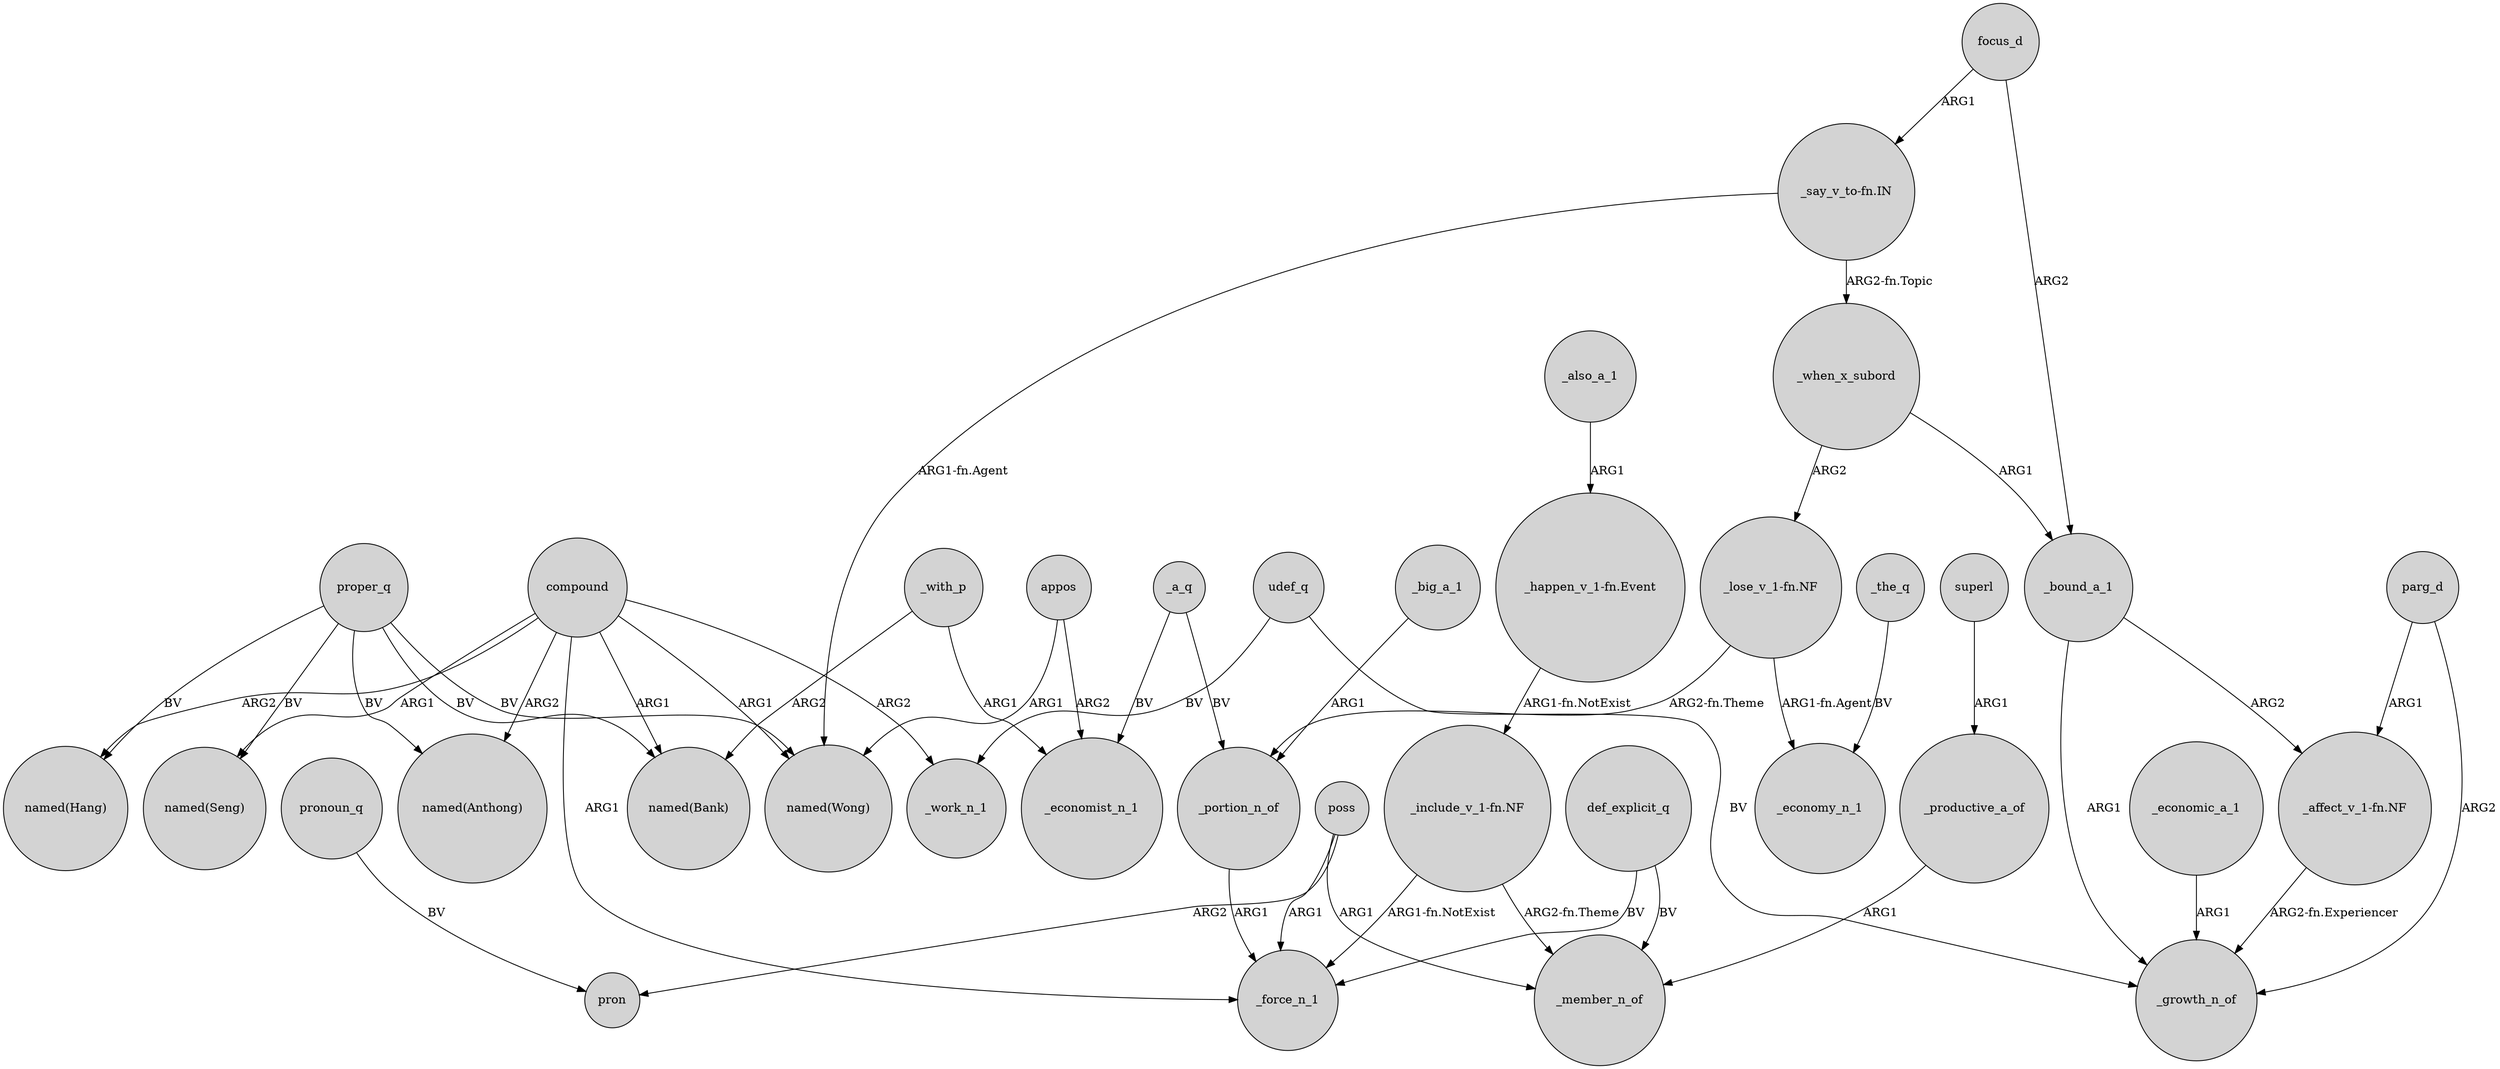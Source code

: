 digraph {
	node [shape=circle style=filled]
	compound -> "named(Hang)" [label=ARG2]
	proper_q -> "named(Seng)" [label=BV]
	poss -> pron [label=ARG2]
	focus_d -> _bound_a_1 [label=ARG2]
	_when_x_subord -> _bound_a_1 [label=ARG1]
	poss -> _force_n_1 [label=ARG1]
	_economic_a_1 -> _growth_n_of [label=ARG1]
	compound -> _force_n_1 [label=ARG1]
	appos -> _economist_n_1 [label=ARG2]
	_big_a_1 -> _portion_n_of [label=ARG1]
	proper_q -> "named(Wong)" [label=BV]
	_the_q -> _economy_n_1 [label=BV]
	"_lose_v_1-fn.NF" -> _portion_n_of [label="ARG2-fn.Theme"]
	compound -> _work_n_1 [label=ARG2]
	def_explicit_q -> _member_n_of [label=BV]
	compound -> "named(Anthong)" [label=ARG2]
	_also_a_1 -> "_happen_v_1-fn.Event" [label=ARG1]
	appos -> "named(Wong)" [label=ARG1]
	_a_q -> _economist_n_1 [label=BV]
	_when_x_subord -> "_lose_v_1-fn.NF" [label=ARG2]
	"_affect_v_1-fn.NF" -> _growth_n_of [label="ARG2-fn.Experiencer"]
	parg_d -> _growth_n_of [label=ARG2]
	"_happen_v_1-fn.Event" -> "_include_v_1-fn.NF" [label="ARG1-fn.NotExist"]
	superl -> _productive_a_of [label=ARG1]
	_with_p -> _economist_n_1 [label=ARG1]
	pronoun_q -> pron [label=BV]
	proper_q -> "named(Bank)" [label=BV]
	"_include_v_1-fn.NF" -> _force_n_1 [label="ARG1-fn.NotExist"]
	poss -> _member_n_of [label=ARG1]
	"_say_v_to-fn.IN" -> _when_x_subord [label="ARG2-fn.Topic"]
	parg_d -> "_affect_v_1-fn.NF" [label=ARG1]
	"_lose_v_1-fn.NF" -> _economy_n_1 [label="ARG1-fn.Agent"]
	_productive_a_of -> _member_n_of [label=ARG1]
	def_explicit_q -> _force_n_1 [label=BV]
	proper_q -> "named(Anthong)" [label=BV]
	_bound_a_1 -> "_affect_v_1-fn.NF" [label=ARG2]
	compound -> "named(Bank)" [label=ARG1]
	"_say_v_to-fn.IN" -> "named(Wong)" [label="ARG1-fn.Agent"]
	proper_q -> "named(Hang)" [label=BV]
	compound -> "named(Wong)" [label=ARG1]
	_with_p -> "named(Bank)" [label=ARG2]
	compound -> "named(Seng)" [label=ARG1]
	_portion_n_of -> _force_n_1 [label=ARG1]
	udef_q -> _growth_n_of [label=BV]
	_a_q -> _portion_n_of [label=BV]
	_bound_a_1 -> _growth_n_of [label=ARG1]
	"_include_v_1-fn.NF" -> _member_n_of [label="ARG2-fn.Theme"]
	focus_d -> "_say_v_to-fn.IN" [label=ARG1]
	udef_q -> _work_n_1 [label=BV]
}
